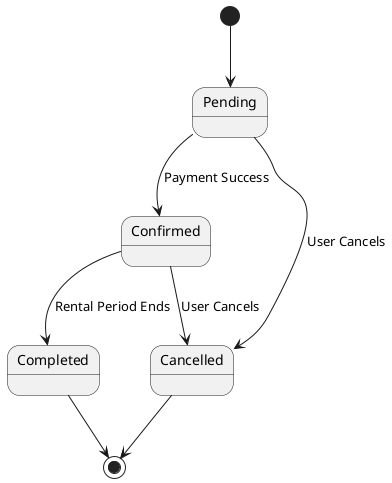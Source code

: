 @startuml
[*] --> Pending

Pending --> Confirmed : Payment Success
Pending --> Cancelled : User Cancels
Confirmed --> Cancelled : User Cancels
Confirmed --> Completed : Rental Period Ends
Cancelled --> [*]
Completed --> [*]
@enduml
